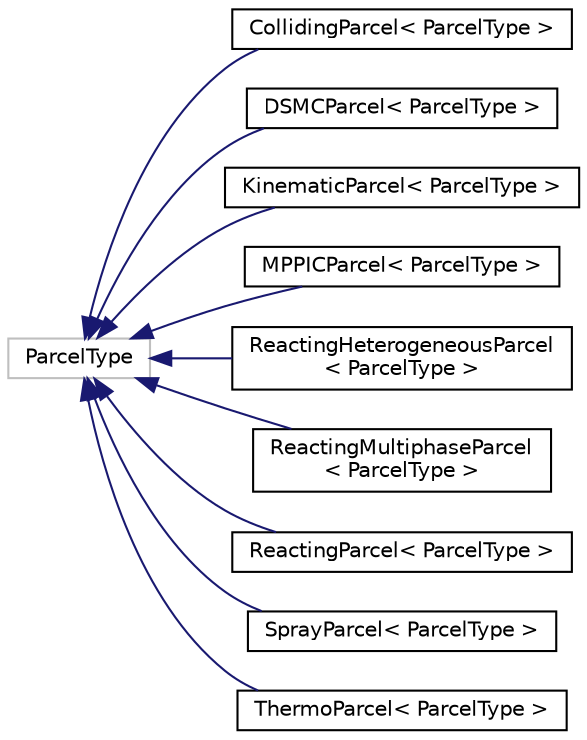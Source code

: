 digraph "Graphical Class Hierarchy"
{
  bgcolor="transparent";
  edge [fontname="Helvetica",fontsize="10",labelfontname="Helvetica",labelfontsize="10"];
  node [fontname="Helvetica",fontsize="10",shape=record];
  rankdir="LR";
  Node1 [label="ParcelType",height=0.2,width=0.4,color="grey75"];
  Node1 -> Node2 [dir="back",color="midnightblue",fontsize="10",style="solid",fontname="Helvetica"];
  Node2 [label="CollidingParcel\< ParcelType \>",height=0.2,width=0.4,color="black",URL="$classFoam_1_1CollidingParcel.html",tooltip="Wrapper around kinematic parcel types to add collision modelling. "];
  Node1 -> Node3 [dir="back",color="midnightblue",fontsize="10",style="solid",fontname="Helvetica"];
  Node3 [label="DSMCParcel\< ParcelType \>",height=0.2,width=0.4,color="black",URL="$classFoam_1_1DSMCParcel.html",tooltip="DSMC parcel class. "];
  Node1 -> Node4 [dir="back",color="midnightblue",fontsize="10",style="solid",fontname="Helvetica"];
  Node4 [label="KinematicParcel\< ParcelType \>",height=0.2,width=0.4,color="black",URL="$classFoam_1_1KinematicParcel.html",tooltip="Kinematic parcel class with rotational motion (as spherical particles only) and one/two-way coupling ..."];
  Node1 -> Node5 [dir="back",color="midnightblue",fontsize="10",style="solid",fontname="Helvetica"];
  Node5 [label="MPPICParcel\< ParcelType \>",height=0.2,width=0.4,color="black",URL="$classFoam_1_1MPPICParcel.html",tooltip="Wrapper around kinematic parcel types to add MPPIC modelling. "];
  Node1 -> Node6 [dir="back",color="midnightblue",fontsize="10",style="solid",fontname="Helvetica"];
  Node6 [label="ReactingHeterogeneousParcel\l\< ParcelType \>",height=0.2,width=0.4,color="black",URL="$classFoam_1_1ReactingHeterogeneousParcel.html",tooltip="Reacting heterogeneous Parcel. "];
  Node1 -> Node7 [dir="back",color="midnightblue",fontsize="10",style="solid",fontname="Helvetica"];
  Node7 [label="ReactingMultiphaseParcel\l\< ParcelType \>",height=0.2,width=0.4,color="black",URL="$classFoam_1_1ReactingMultiphaseParcel.html",tooltip="Multiphase variant of the reacting parcel class with one/two-way coupling with the continuous phase..."];
  Node1 -> Node8 [dir="back",color="midnightblue",fontsize="10",style="solid",fontname="Helvetica"];
  Node8 [label="ReactingParcel\< ParcelType \>",height=0.2,width=0.4,color="black",URL="$classFoam_1_1ReactingParcel.html",tooltip="Reacting parcel class with one/two-way coupling with the continuous phase. "];
  Node1 -> Node9 [dir="back",color="midnightblue",fontsize="10",style="solid",fontname="Helvetica"];
  Node9 [label="SprayParcel\< ParcelType \>",height=0.2,width=0.4,color="black",URL="$classFoam_1_1SprayParcel.html",tooltip="Reacting spray parcel, with added functionality for atomization and breakup. "];
  Node1 -> Node10 [dir="back",color="midnightblue",fontsize="10",style="solid",fontname="Helvetica"];
  Node10 [label="ThermoParcel\< ParcelType \>",height=0.2,width=0.4,color="black",URL="$classFoam_1_1ThermoParcel.html",tooltip="Thermodynamic parcel class with one/two-way coupling with the continuous phase. Includes Kinematic pa..."];
}
